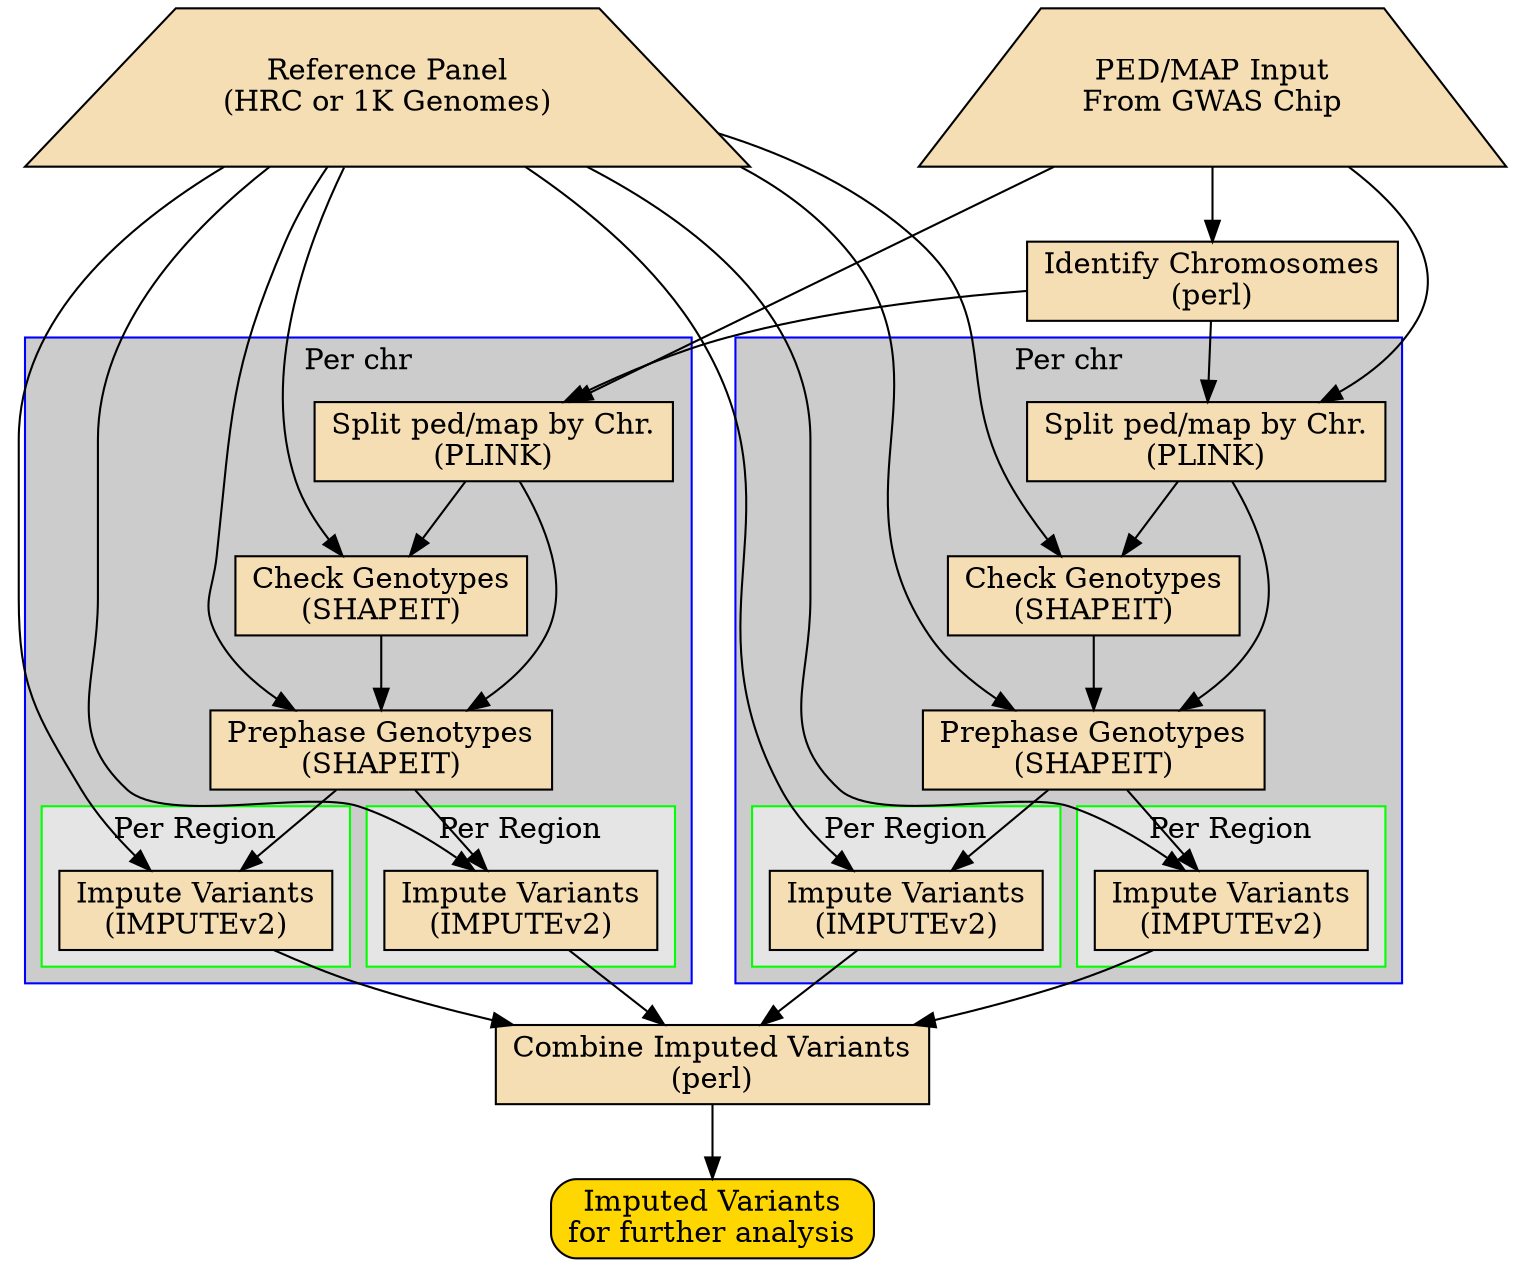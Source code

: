 digraph imputation {
    node [shape=box,style=filled,fillcolor=wheat]
    idchrom[label="Identify Chromosomes\n(perl)",shape="box"];
    pedmap[label="PED/MAP Input\nFrom GWAS Chip",shape="trapezium"];
    ref[label="Reference Panel\n(HRC or 1K Genomes)",shape="trapezium"];
    checkgeno[label="Check Genotypes\n(SHAPEIT)",shape="box"];
    combine[label="Combine Imputed Variants\n(perl)",shape="box"];
    output[label="Imputed Variants\nfor further analysis",shape="box",style="rounded,filled",fillcolor="gold"];
    {rank=same;
        ref;
        pedmap;
    }
//    {rank=same;
//        mapchr;
//        splitchr;
//    }
    pedmap->idchrom;
    idchrom->splitchr;
    idchrom->splitchr3;
    pedmap->splitchr;
    pedmap->splitchr3;
    subgraph cluster_0 {
        color=blue
        label="Per chr"
        labeljust="c"
        style="filled"
        fillcolor="gray80"
        splitchr[label="Split ped/map by Chr.\n(PLINK)",shape="box"];
        prephase[label="Prephase Genotypes\n(SHAPEIT)",shape="box"];
   // {rank=same;
   //     prephase;
   //     checkgeno;
   // }
        splitchr->checkgeno;
        checkgeno->prephase;
        splitchr->prephase;
        prephase->impute1;
        prephase->impute2;
        subgraph cluster_1 {
            color="green"
            label="Per Region"
            fillcolor="gray90"
            style="filled"
            labeljust="c"
            impute1[label="Impute Variants\n(IMPUTEv2)",shape="box"];
        }
        subgraph cluster_2 {
            color="green"
            label="Per Region"
            fillcolor="gray90"
            style="filled"
            labeljust="c"
            impute2[label="Impute Variants\n(IMPUTEv2)",shape="box"];
        }
    }
    subgraph cluster_3 {
        color=blue
        label="Per chr"
        labeljust="c"
        style="filled"
        fillcolor="gray80"
        splitchr3[label="Split ped/map by Chr.\n(PLINK)",shape="box"];
        prephase3[label="Prephase Genotypes\n(SHAPEIT)",shape="box"];
        checkgeno3[label="Check Genotypes\n(SHAPEIT)",shape="box"];
   // {rank=same;
   //     prephase;
   //     checkgeno;
   // }
        splitchr3->checkgeno3;
        checkgeno3->prephase3;
        splitchr3->prephase3;
        prephase3->impute4;
        prephase3->impute5;
        subgraph cluster_4 {
            color="green"
            label="Per Region"
            style="filled"
            fillcolor="gray90"
            labeljust="c"
            impute4[label="Impute Variants\n(IMPUTEv2)",shape="box"];
        }
        subgraph cluster_5 {
            color="green"
            label="Per Region"
            fillcolor="gray90"
            style="filled"
            labeljust="c"
            impute5[label="Impute Variants\n(IMPUTEv2)",shape="box"];
        }
    }
    ref->impute1;
    ref->impute2;
    ref->impute4;
    ref->impute5;
    ref->checkgeno;
    ref->prephase;
    ref->checkgeno3;
    ref->prephase3;
    impute1->combine;
    impute2->combine;
    impute4->combine;
    impute5->combine;
    combine->output;
    
}